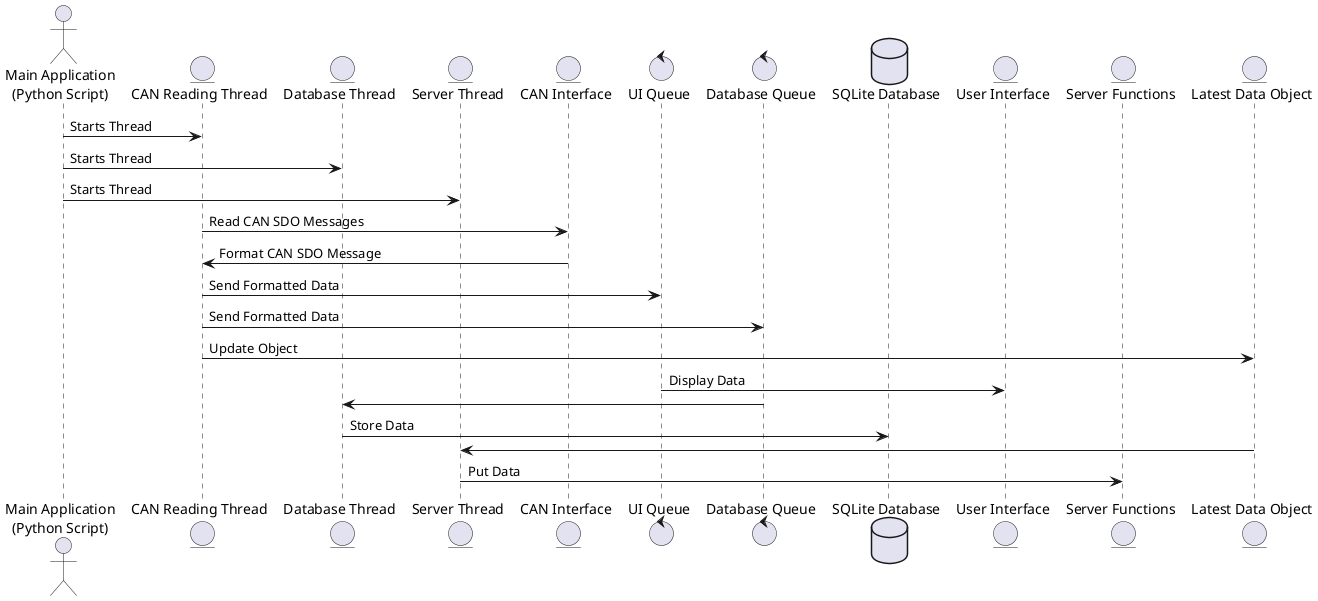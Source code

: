 @startuml

actor "Main Application\n(Python Script)" as Main
entity "CAN Reading Thread" as CANThread
entity "Database Thread" as DBThread
entity "Server Thread" as ServerThread
entity "CAN Interface" as CANInterface
control "UI Queue" as UIQueue
control "Database Queue" as DBQueue
database "SQLite Database" as SQLiteDB
entity "User Interface" as UI
entity "Server Functions" as ServerFunctions
entity "Latest Data Object" as LatestData

Main -> CANThread : Starts Thread
Main -> DBThread : Starts Thread
Main -> ServerThread : Starts Thread

CANThread -> CANInterface : Read CAN SDO Messages
CANInterface -> CANThread : Format CAN SDO Message

CANThread -> UIQueue : Send Formatted Data
CANThread -> DBQueue : Send Formatted Data
CANThread -> LatestData : Update Object

UIQueue -> UI : Display Data

DBQueue -> DBThread
DBThread -> SQLiteDB : Store Data

LatestData -> ServerThread
ServerThread -> ServerFunctions : Put Data

@enduml
